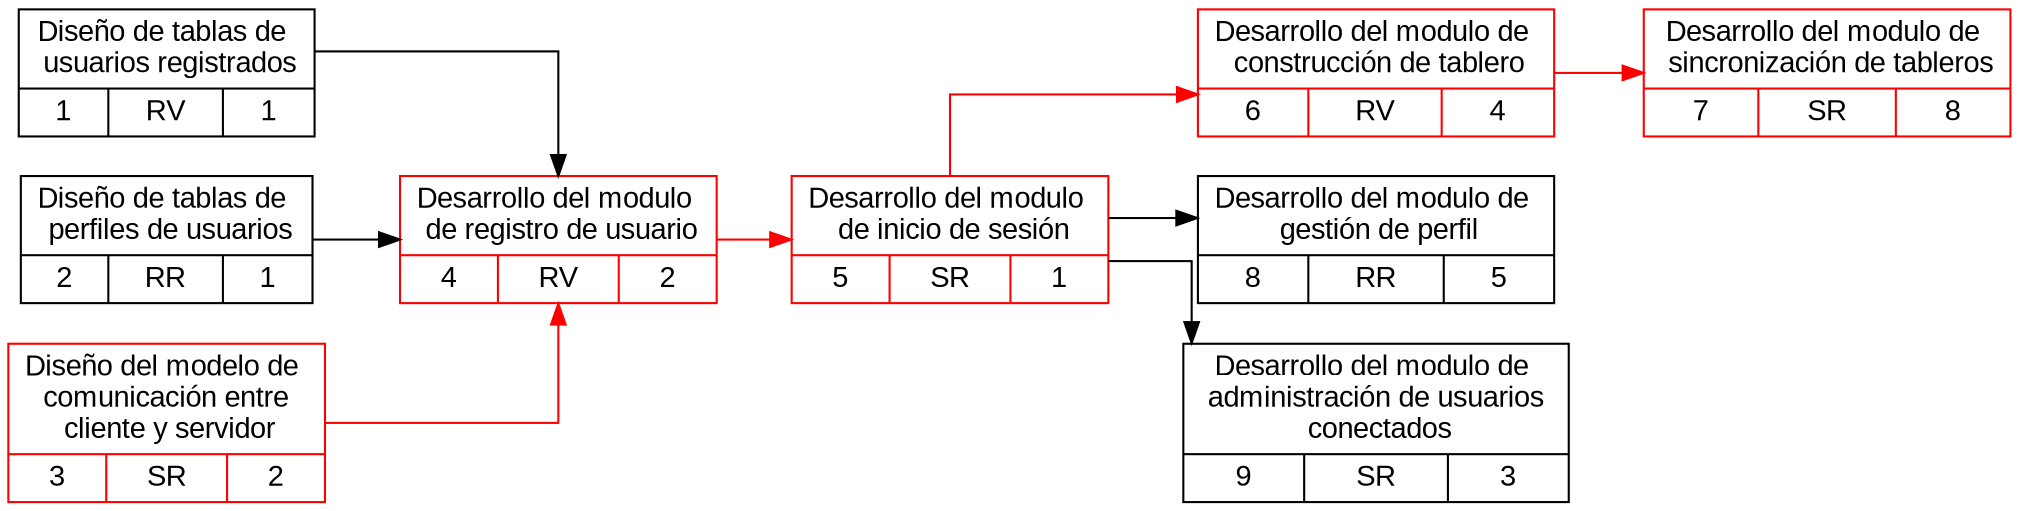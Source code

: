 /**
 * Compilar con graphviz dot:
 * dot -Tpdf Ruta-Critica.dot -o RutaCritica.pdf
 */
digraph G {
	rankdir="LR";
	splines=ortho;
	bgcolor="transparent";
	node [shape=record fontname="Liberation Sans"];
	fontsize=18;

	/* Procesos */
	s1 [label="Diseño de tablas de \n usuarios registrados | {1|RV|1}"];
	s2 [label="Diseño de tablas de \n perfiles de usuarios | {2|RR|1}"];
	s3 [label="Diseño del modelo de \n comunicación entre \n cliente y servidor | {3|SR|2}", color=red];

	s4 [label="Desarrollo del modulo \n de registro de usuario | {4|RV|2}", color=red];
	s5 [label="Desarrollo del modulo \n de inicio de sesión | {5|SR|1}", color=red];

	s6 [label="Desarrollo del modulo de \n construcción de tablero | {6|RV|4}", color=red];
	s7 [label="Desarrollo del modulo de \n sincronización de tableros | {7|SR|8}", color=red];
	s8 [label="Desarrollo del modulo de \n gestión de perfil | {8|RR|5}"];
	s9 [label="Desarrollo del modulo de \n administración de usuarios \n conectados | {9|SR|3}"];

	/* Rutas */
	s1 -> s4;
	s2 -> s4;
	s3 -> s4 [color=red];
	s4 -> s5 [color=red];
	s5 -> s6 [color=red];
	s5 -> s8;
	s5 -> s9;
	s6 -> s7 [color=red];
}
